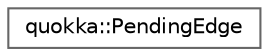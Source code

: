 digraph "Graphical Class Hierarchy"
{
 // LATEX_PDF_SIZE
  bgcolor="transparent";
  edge [fontname=Helvetica,fontsize=10,labelfontname=Helvetica,labelfontsize=10];
  node [fontname=Helvetica,fontsize=10,shape=box,height=0.2,width=0.4];
  rankdir="LR";
  Node0 [id="Node000000",label="quokka::PendingEdge",height=0.2,width=0.4,color="grey40", fillcolor="white", style="filled",URL="$structquokka_1_1PendingEdge.html",tooltip=" "];
}
